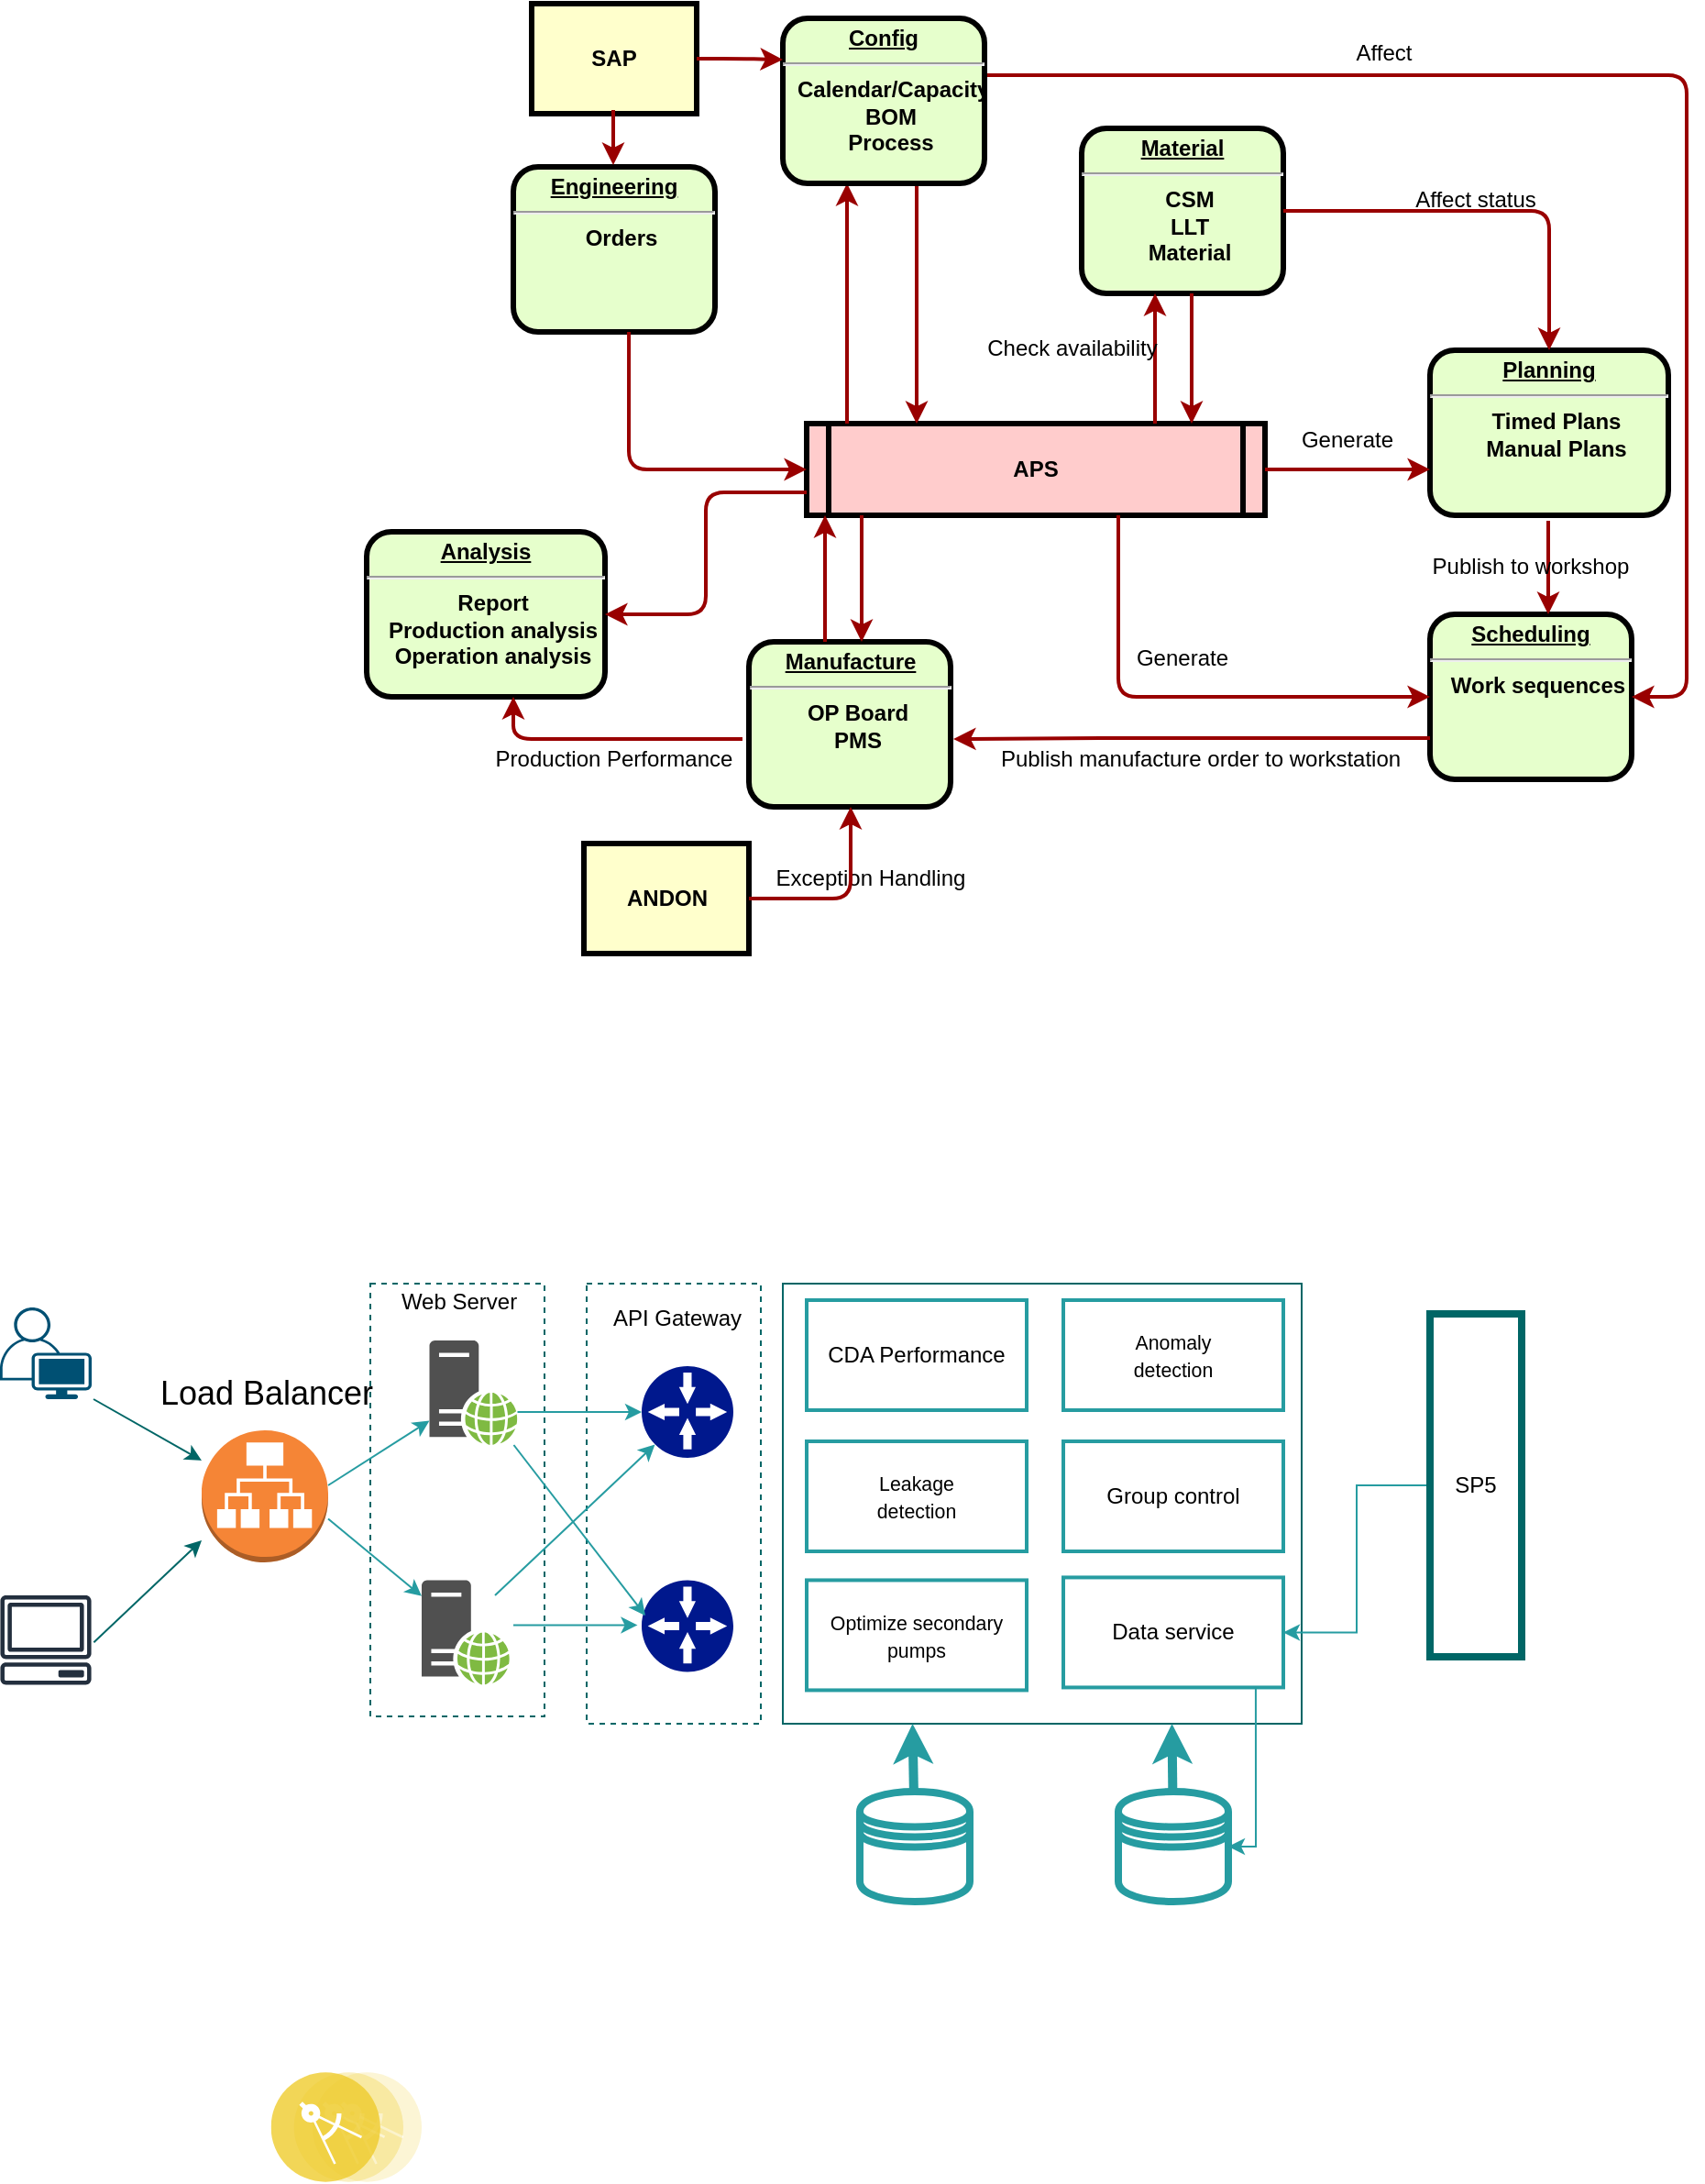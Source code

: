 <mxfile version="14.9.3" type="github">
  <diagram name="Page-1" id="c7558073-3199-34d8-9f00-42111426c3f3">
    <mxGraphModel dx="2248" dy="700" grid="1" gridSize="10" guides="1" tooltips="1" connect="1" arrows="1" fold="1" page="1" pageScale="1" pageWidth="826" pageHeight="1169" background="none" math="0" shadow="0">
      <root>
        <mxCell id="0" />
        <mxCell id="1" parent="0" />
        <mxCell id="UGUOo5JPgVysu9CYfJco-171" value="" style="rounded=0;whiteSpace=wrap;html=1;strokeWidth=1;strokeColor=#006666;dashed=1;" vertex="1" parent="1">
          <mxGeometry x="-18" y="860" width="95" height="236" as="geometry" />
        </mxCell>
        <mxCell id="UGUOo5JPgVysu9CYfJco-170" value="" style="rounded=0;whiteSpace=wrap;html=1;strokeWidth=1;strokeColor=#006666;dashed=1;" vertex="1" parent="1">
          <mxGeometry x="100" y="860" width="95" height="240" as="geometry" />
        </mxCell>
        <mxCell id="UGUOo5JPgVysu9CYfJco-162" value="" style="rounded=0;whiteSpace=wrap;html=1;strokeWidth=1;strokeColor=#006666;" vertex="1" parent="1">
          <mxGeometry x="207" y="860" width="283" height="240" as="geometry" />
        </mxCell>
        <mxCell id="5" value="APS" style="shape=process;whiteSpace=wrap;align=center;verticalAlign=middle;size=0.048;fontStyle=1;strokeWidth=3;fillColor=#FFCCCC" parent="1" vertex="1">
          <mxGeometry x="220" y="391" width="250" height="50" as="geometry" />
        </mxCell>
        <mxCell id="6" value="&lt;p style=&quot;margin: 0px ; margin-top: 4px ; text-align: center ; text-decoration: underline&quot;&gt;&lt;strong&gt;Engineering&lt;br&gt;&lt;/strong&gt;&lt;/p&gt;&lt;hr&gt;&lt;p style=&quot;margin: 0px ; margin-left: 8px&quot;&gt;Orders&lt;br&gt;&lt;/p&gt;" style="verticalAlign=middle;align=center;overflow=fill;fontSize=12;fontFamily=Helvetica;html=1;rounded=1;fontStyle=1;strokeWidth=3;fillColor=#E6FFCC" parent="1" vertex="1">
          <mxGeometry x="60" y="251" width="110" height="90" as="geometry" />
        </mxCell>
        <mxCell id="7" value="&lt;p style=&quot;margin: 0px ; margin-top: 4px ; text-align: center ; text-decoration: underline&quot;&gt;&lt;strong&gt;&lt;strong&gt;Planning&lt;/strong&gt;&lt;br&gt;&lt;/strong&gt;&lt;/p&gt;&lt;hr&gt;&lt;p style=&quot;margin: 0px ; margin-left: 8px&quot;&gt;Timed Plans&lt;br&gt;&lt;/p&gt;&lt;p style=&quot;margin: 0px ; margin-left: 8px&quot;&gt;Manual Plans&lt;br&gt;&lt;/p&gt;" style="verticalAlign=middle;align=center;overflow=fill;fontSize=12;fontFamily=Helvetica;html=1;rounded=1;fontStyle=1;strokeWidth=3;fillColor=#E6FFCC" parent="1" vertex="1">
          <mxGeometry x="560" y="351" width="130" height="90" as="geometry" />
        </mxCell>
        <mxCell id="8" value="&lt;p style=&quot;margin: 0px ; margin-top: 4px ; text-align: center ; text-decoration: underline&quot;&gt;&lt;strong&gt;Material&lt;br&gt;&lt;/strong&gt;&lt;/p&gt;&lt;hr&gt;&lt;p style=&quot;margin: 0px ; margin-left: 8px&quot;&gt;CSM&lt;/p&gt;&lt;p style=&quot;margin: 0px ; margin-left: 8px&quot;&gt;LLT&lt;/p&gt;&lt;p style=&quot;margin: 0px ; margin-left: 8px&quot;&gt;Material&lt;br&gt;&lt;/p&gt;" style="verticalAlign=middle;align=center;overflow=fill;fontSize=12;fontFamily=Helvetica;html=1;rounded=1;fontStyle=1;strokeWidth=3;fillColor=#E6FFCC" parent="1" vertex="1">
          <mxGeometry x="370" y="230" width="110" height="90" as="geometry" />
        </mxCell>
        <mxCell id="10" value="&lt;p style=&quot;margin: 0px ; margin-top: 4px ; text-align: center ; text-decoration: underline&quot;&gt;&lt;strong&gt;&lt;strong&gt;&lt;strong&gt;&lt;strong&gt;Manufacture&lt;/strong&gt;&lt;/strong&gt;&lt;/strong&gt;&lt;br&gt;&lt;/strong&gt;&lt;/p&gt;&lt;hr&gt;&lt;p style=&quot;margin: 0px ; margin-left: 8px&quot;&gt;OP Board&lt;br&gt;&lt;/p&gt;&lt;p style=&quot;margin: 0px ; margin-left: 8px&quot;&gt;PMS&lt;/p&gt;" style="verticalAlign=middle;align=center;overflow=fill;fontSize=12;fontFamily=Helvetica;html=1;rounded=1;fontStyle=1;strokeWidth=3;fillColor=#E6FFCC" parent="1" vertex="1">
          <mxGeometry x="188.5" y="510" width="110" height="90" as="geometry" />
        </mxCell>
        <mxCell id="13" value="ANDON" style="whiteSpace=wrap;align=center;verticalAlign=middle;fontStyle=1;strokeWidth=3;fillColor=#FFFFCC" parent="1" vertex="1">
          <mxGeometry x="98.5" y="620" width="90" height="60" as="geometry" />
        </mxCell>
        <mxCell id="11" value="&lt;p style=&quot;margin: 0px ; margin-top: 4px ; text-align: center ; text-decoration: underline&quot;&gt;&lt;strong&gt;Scheduling&lt;br&gt;&lt;/strong&gt;&lt;/p&gt;&lt;hr&gt;&lt;p style=&quot;margin: 0px ; margin-left: 8px&quot;&gt;Work sequences&lt;br&gt;&lt;/p&gt;&lt;p style=&quot;margin: 0px ; margin-left: 8px&quot;&gt;&lt;br&gt;&lt;/p&gt;" style="verticalAlign=middle;align=center;overflow=fill;fontSize=12;fontFamily=Helvetica;html=1;rounded=1;fontStyle=1;strokeWidth=3;fillColor=#E6FFCC" parent="1" vertex="1">
          <mxGeometry x="560" y="495" width="110" height="90" as="geometry" />
        </mxCell>
        <mxCell id="55" value="" style="edgeStyle=elbowEdgeStyle;elbow=horizontal;strokeColor=#990000;strokeWidth=2" parent="1" edge="1">
          <mxGeometry width="100" height="100" relative="1" as="geometry">
            <mxPoint x="242" y="391" as="sourcePoint" />
            <mxPoint x="242" y="260" as="targetPoint" />
            <Array as="points">
              <mxPoint x="242" y="370" />
            </Array>
          </mxGeometry>
        </mxCell>
        <mxCell id="56" value="" style="edgeStyle=elbowEdgeStyle;elbow=horizontal;strokeColor=#990000;strokeWidth=2" parent="1" source="2" target="5" edge="1">
          <mxGeometry width="100" height="100" relative="1" as="geometry">
            <mxPoint x="50" y="500" as="sourcePoint" />
            <mxPoint x="150" y="400" as="targetPoint" />
            <Array as="points">
              <mxPoint x="280" y="360" />
            </Array>
          </mxGeometry>
        </mxCell>
        <mxCell id="58" value="" style="edgeStyle=elbowEdgeStyle;elbow=horizontal;strokeColor=#990000;strokeWidth=2;entryX=0;entryY=0.5;entryDx=0;entryDy=0;exitX=0.573;exitY=1;exitDx=0;exitDy=0;exitPerimeter=0;" parent="1" source="6" target="5" edge="1">
          <mxGeometry width="100" height="100" relative="1" as="geometry">
            <mxPoint x="90" y="390" as="sourcePoint" />
            <mxPoint x="115" y="340" as="targetPoint" />
            <Array as="points">
              <mxPoint x="123" y="400" />
              <mxPoint x="115" y="390" />
            </Array>
          </mxGeometry>
        </mxCell>
        <mxCell id="72" value="" style="edgeStyle=elbowEdgeStyle;elbow=vertical;strokeColor=#990000;strokeWidth=2" parent="1" source="5" target="7" edge="1">
          <mxGeometry width="100" height="100" relative="1" as="geometry">
            <mxPoint x="500" y="500" as="sourcePoint" />
            <mxPoint x="600" y="400" as="targetPoint" />
            <Array as="points">
              <mxPoint x="650" y="410" />
            </Array>
          </mxGeometry>
        </mxCell>
        <mxCell id="74" value="Affect" style="text;spacingTop=-5;align=center" parent="1" vertex="1">
          <mxGeometry x="520" y="180.0" width="30" height="20" as="geometry" />
        </mxCell>
        <mxCell id="84" value="Exception Handling" style="text;spacingTop=-5;align=center" parent="1" vertex="1">
          <mxGeometry x="240.0" y="630.0" width="30" height="20" as="geometry" />
        </mxCell>
        <mxCell id="85" value="" style="edgeStyle=elbowEdgeStyle;elbow=horizontal;strokeColor=#990000;strokeWidth=2;entryX=0.5;entryY=1;entryDx=0;entryDy=0;exitX=1;exitY=0.5;exitDx=0;exitDy=0;" parent="1" source="13" target="10" edge="1">
          <mxGeometry width="100" height="100" relative="1" as="geometry">
            <mxPoint x="380" y="670" as="sourcePoint" />
            <mxPoint x="244" y="610" as="targetPoint" />
            <Array as="points">
              <mxPoint x="244" y="630" />
            </Array>
          </mxGeometry>
        </mxCell>
        <mxCell id="88" value="" style="edgeStyle=elbowEdgeStyle;elbow=horizontal;strokeColor=#990000;strokeWidth=2" parent="1" source="5" target="11" edge="1">
          <mxGeometry width="100" height="100" relative="1" as="geometry">
            <mxPoint x="50" y="500" as="sourcePoint" />
            <mxPoint x="380" y="570" as="targetPoint" />
            <Array as="points">
              <mxPoint x="390" y="470" />
            </Array>
          </mxGeometry>
        </mxCell>
        <mxCell id="89" value="" style="edgeStyle=elbowEdgeStyle;elbow=horizontal;strokeColor=#990000;strokeWidth=2;entryX=1;entryY=0.5;entryDx=0;entryDy=0;startArrow=none;exitX=0.991;exitY=0.344;exitDx=0;exitDy=0;exitPerimeter=0;" parent="1" source="2" target="11" edge="1">
          <mxGeometry width="100" height="100" relative="1" as="geometry">
            <mxPoint x="430" y="200" as="sourcePoint" />
            <mxPoint x="280" y="190" as="targetPoint" />
            <Array as="points">
              <mxPoint x="700" y="380" />
              <mxPoint x="410" y="200" />
              <mxPoint x="720" y="520" />
              <mxPoint x="590" y="220" />
              <mxPoint x="740" y="360" />
              <mxPoint x="450" y="210" />
              <mxPoint x="410" y="470" />
            </Array>
          </mxGeometry>
        </mxCell>
        <mxCell id="92" value="" style="edgeStyle=elbowEdgeStyle;elbow=horizontal;strokeColor=#990000;strokeWidth=2" parent="1" source="5" target="10" edge="1">
          <mxGeometry width="100" height="100" relative="1" as="geometry">
            <mxPoint x="30.0" y="500" as="sourcePoint" />
            <mxPoint x="130.0" y="400" as="targetPoint" />
            <Array as="points">
              <mxPoint x="250" y="470" />
            </Array>
          </mxGeometry>
        </mxCell>
        <mxCell id="93" value="" style="edgeStyle=elbowEdgeStyle;elbow=horizontal;strokeColor=#990000;strokeWidth=2" parent="1" source="10" target="5" edge="1">
          <mxGeometry width="100" height="100" relative="1" as="geometry">
            <mxPoint x="40" y="510" as="sourcePoint" />
            <mxPoint x="140" y="410" as="targetPoint" />
            <Array as="points">
              <mxPoint x="230" y="470" />
            </Array>
          </mxGeometry>
        </mxCell>
        <mxCell id="UGUOo5JPgVysu9CYfJco-96" value="" style="edgeStyle=elbowEdgeStyle;elbow=horizontal;strokeColor=#990000;strokeWidth=2" edge="1" parent="1">
          <mxGeometry width="100" height="100" relative="1" as="geometry">
            <mxPoint x="410" y="391" as="sourcePoint" />
            <mxPoint x="410" y="320" as="targetPoint" />
            <Array as="points">
              <mxPoint x="410" y="370" />
            </Array>
          </mxGeometry>
        </mxCell>
        <mxCell id="UGUOo5JPgVysu9CYfJco-97" value="" style="edgeStyle=elbowEdgeStyle;elbow=horizontal;strokeColor=#990000;strokeWidth=2" edge="1" parent="1">
          <mxGeometry width="100" height="100" relative="1" as="geometry">
            <mxPoint x="430" y="320" as="sourcePoint" />
            <mxPoint x="430" y="391" as="targetPoint" />
            <Array as="points">
              <mxPoint x="430" y="360" />
            </Array>
          </mxGeometry>
        </mxCell>
        <mxCell id="2" value="&lt;p style=&quot;margin: 0px ; margin-top: 4px ; text-align: center ; text-decoration: underline&quot;&gt;&lt;strong&gt;Config&lt;br&gt;&lt;/strong&gt;&lt;/p&gt;&lt;hr&gt;&lt;p style=&quot;margin: 0px ; margin-left: 8px&quot;&gt;Calendar/Capacity&lt;/p&gt;&lt;p style=&quot;margin: 0px ; margin-left: 8px&quot;&gt;BOM&lt;/p&gt;&lt;p style=&quot;margin: 0px ; margin-left: 8px&quot;&gt;Process&lt;br&gt;&lt;/p&gt;" style="verticalAlign=middle;align=center;overflow=fill;fontSize=12;fontFamily=Helvetica;html=1;rounded=1;fontStyle=1;strokeWidth=3;fillColor=#E6FFCC" parent="1" vertex="1">
          <mxGeometry x="207" y="170" width="110" height="90" as="geometry" />
        </mxCell>
        <mxCell id="UGUOo5JPgVysu9CYfJco-103" value="" style="edgeStyle=elbowEdgeStyle;elbow=horizontal;strokeColor=#990000;strokeWidth=2;exitX=0;exitY=0.75;exitDx=0;exitDy=0;" edge="1" parent="1" source="11">
          <mxGeometry width="100" height="100" relative="1" as="geometry">
            <mxPoint x="290" y="270" as="sourcePoint" />
            <mxPoint x="300" y="563" as="targetPoint" />
            <Array as="points">
              <mxPoint x="390" y="580" />
            </Array>
          </mxGeometry>
        </mxCell>
        <mxCell id="UGUOo5JPgVysu9CYfJco-104" value="&lt;p style=&quot;margin: 0px ; margin-top: 4px ; text-align: center ; text-decoration: underline&quot;&gt;&lt;strong&gt;&lt;strong&gt;&lt;strong&gt;&lt;strong&gt;Analysis&lt;/strong&gt;&lt;/strong&gt;&lt;/strong&gt;&lt;br&gt;&lt;/strong&gt;&lt;/p&gt;&lt;hr&gt;&lt;p style=&quot;margin: 0px ; margin-left: 8px&quot;&gt;Report&lt;br&gt;&lt;/p&gt;&lt;p style=&quot;margin: 0px ; margin-left: 8px&quot;&gt;Production analysis&lt;br&gt;&lt;/p&gt;&lt;p style=&quot;margin: 0px ; margin-left: 8px&quot;&gt;Operation analysis&lt;br&gt;&lt;/p&gt;" style="verticalAlign=middle;align=center;overflow=fill;fontSize=12;fontFamily=Helvetica;html=1;rounded=1;fontStyle=1;strokeWidth=3;fillColor=#E6FFCC" vertex="1" parent="1">
          <mxGeometry x="-20" y="450" width="130" height="90" as="geometry" />
        </mxCell>
        <mxCell id="UGUOo5JPgVysu9CYfJco-105" value="" style="edgeStyle=elbowEdgeStyle;elbow=horizontal;strokeColor=#990000;strokeWidth=2;exitX=0;exitY=0.75;exitDx=0;exitDy=0;entryX=1;entryY=0.5;entryDx=0;entryDy=0;" edge="1" parent="1" source="5" target="UGUOo5JPgVysu9CYfJco-104">
          <mxGeometry width="100" height="100" relative="1" as="geometry">
            <mxPoint x="230" y="430" as="sourcePoint" />
            <mxPoint x="125" y="350" as="targetPoint" />
            <Array as="points" />
          </mxGeometry>
        </mxCell>
        <mxCell id="UGUOo5JPgVysu9CYfJco-106" value="" style="edgeStyle=elbowEdgeStyle;elbow=horizontal;strokeColor=#990000;strokeWidth=2;exitX=-0.032;exitY=0.589;exitDx=0;exitDy=0;exitPerimeter=0;" edge="1" parent="1" source="10">
          <mxGeometry width="100" height="100" relative="1" as="geometry">
            <mxPoint x="230" y="438.5" as="sourcePoint" />
            <mxPoint x="60" y="540" as="targetPoint" />
            <Array as="points">
              <mxPoint x="60" y="580" />
            </Array>
          </mxGeometry>
        </mxCell>
        <mxCell id="UGUOo5JPgVysu9CYfJco-107" value="Production Performance" style="text;spacingTop=-5;align=center" vertex="1" parent="1">
          <mxGeometry x="100.0" y="565.0" width="30" height="20" as="geometry" />
        </mxCell>
        <mxCell id="UGUOo5JPgVysu9CYfJco-108" value="SAP" style="whiteSpace=wrap;align=center;verticalAlign=middle;fontStyle=1;strokeWidth=3;fillColor=#FFFFCC" vertex="1" parent="1">
          <mxGeometry x="70.0" y="162" width="90" height="60" as="geometry" />
        </mxCell>
        <mxCell id="UGUOo5JPgVysu9CYfJco-109" value="" style="edgeStyle=elbowEdgeStyle;elbow=horizontal;strokeColor=#990000;strokeWidth=2" edge="1" parent="1">
          <mxGeometry width="100" height="100" relative="1" as="geometry">
            <mxPoint x="114.5" y="220" as="sourcePoint" />
            <mxPoint x="115" y="250" as="targetPoint" />
            <Array as="points">
              <mxPoint x="114.5" y="320" />
            </Array>
          </mxGeometry>
        </mxCell>
        <mxCell id="UGUOo5JPgVysu9CYfJco-110" value="" style="edgeStyle=elbowEdgeStyle;elbow=horizontal;strokeColor=#990000;strokeWidth=2;exitX=1;exitY=0.5;exitDx=0;exitDy=0;entryX=0;entryY=0.25;entryDx=0;entryDy=0;" edge="1" parent="1" source="UGUOo5JPgVysu9CYfJco-108" target="2">
          <mxGeometry width="100" height="100" relative="1" as="geometry">
            <mxPoint x="420" y="401" as="sourcePoint" />
            <mxPoint x="420" y="330" as="targetPoint" />
            <Array as="points" />
          </mxGeometry>
        </mxCell>
        <mxCell id="UGUOo5JPgVysu9CYfJco-112" value="" style="edgeStyle=elbowEdgeStyle;elbow=horizontal;strokeColor=#990000;strokeWidth=2;" edge="1" parent="1">
          <mxGeometry width="100" height="100" relative="1" as="geometry">
            <mxPoint x="624.5" y="444" as="sourcePoint" />
            <mxPoint x="624.5" y="495" as="targetPoint" />
            <Array as="points">
              <mxPoint x="624.5" y="485" />
            </Array>
          </mxGeometry>
        </mxCell>
        <mxCell id="UGUOo5JPgVysu9CYfJco-114" value="" style="edgeStyle=elbowEdgeStyle;elbow=horizontal;strokeColor=#990000;strokeWidth=2;exitX=1;exitY=0.5;exitDx=0;exitDy=0;entryX=0.5;entryY=0;entryDx=0;entryDy=0;" edge="1" parent="1" source="8" target="7">
          <mxGeometry width="100" height="100" relative="1" as="geometry">
            <mxPoint x="570" y="270" as="sourcePoint" />
            <mxPoint x="570" y="341" as="targetPoint" />
            <Array as="points">
              <mxPoint x="625" y="310" />
            </Array>
          </mxGeometry>
        </mxCell>
        <mxCell id="UGUOo5JPgVysu9CYfJco-115" value="Affect status" style="text;spacingTop=-5;align=center" vertex="1" parent="1">
          <mxGeometry x="550" y="260" width="70" height="20" as="geometry" />
        </mxCell>
        <mxCell id="UGUOo5JPgVysu9CYfJco-117" value="Publish manufacture order to workstation" style="text;spacingTop=-5;align=center" vertex="1" parent="1">
          <mxGeometry x="400" y="565" width="70" height="20" as="geometry" />
        </mxCell>
        <mxCell id="UGUOo5JPgVysu9CYfJco-118" value="Generate" style="text;spacingTop=-5;align=center" vertex="1" parent="1">
          <mxGeometry x="480" y="391" width="70" height="20" as="geometry" />
        </mxCell>
        <mxCell id="UGUOo5JPgVysu9CYfJco-119" value="Generate" style="text;spacingTop=-5;align=center" vertex="1" parent="1">
          <mxGeometry x="390" y="510" width="70" height="20" as="geometry" />
        </mxCell>
        <mxCell id="UGUOo5JPgVysu9CYfJco-120" value="Publish to workshop" style="text;spacingTop=-5;align=center" vertex="1" parent="1">
          <mxGeometry x="580" y="460" width="70" height="20" as="geometry" />
        </mxCell>
        <mxCell id="UGUOo5JPgVysu9CYfJco-121" value="Check availability" style="text;spacingTop=-5;align=center" vertex="1" parent="1">
          <mxGeometry x="330" y="341" width="70" height="20" as="geometry" />
        </mxCell>
        <mxCell id="UGUOo5JPgVysu9CYfJco-123" value="" style="outlineConnect=0;fontColor=#232F3E;gradientColor=none;fillColor=#232F3E;strokeColor=none;dashed=0;verticalLabelPosition=bottom;verticalAlign=top;align=center;html=1;fontSize=12;fontStyle=0;aspect=fixed;pointerEvents=1;shape=mxgraph.aws4.client;" vertex="1" parent="1">
          <mxGeometry x="-220" y="1030" width="50" height="48.72" as="geometry" />
        </mxCell>
        <mxCell id="UGUOo5JPgVysu9CYfJco-124" value="" style="points=[[0.35,0,0],[0.98,0.51,0],[1,0.71,0],[0.67,1,0],[0,0.795,0],[0,0.65,0]];verticalLabelPosition=bottom;html=1;verticalAlign=top;aspect=fixed;align=center;pointerEvents=1;shape=mxgraph.cisco19.user;fillColor=#005073;strokeColor=none;" vertex="1" parent="1">
          <mxGeometry x="-220" y="873" width="50" height="50" as="geometry" />
        </mxCell>
        <mxCell id="UGUOo5JPgVysu9CYfJco-125" value="" style="shape=image;html=1;verticalAlign=top;verticalLabelPosition=bottom;labelBackgroundColor=#ffffff;imageAspect=0;aspect=fixed;image=https://cdn4.iconfinder.com/data/icons/logos-brands-5/24/nginx-128.png" vertex="1" parent="1">
          <mxGeometry x="10" y="1100" width="48" height="48" as="geometry" />
        </mxCell>
        <mxCell id="UGUOo5JPgVysu9CYfJco-129" value="" style="aspect=fixed;pointerEvents=1;shadow=0;dashed=0;html=1;strokeColor=none;labelPosition=center;verticalLabelPosition=bottom;verticalAlign=top;align=center;fillColor=#00188D;shape=mxgraph.mscae.enterprise.gateway" vertex="1" parent="1">
          <mxGeometry x="130" y="905" width="50" height="50" as="geometry" />
        </mxCell>
        <mxCell id="UGUOo5JPgVysu9CYfJco-130" value="" style="outlineConnect=0;dashed=0;verticalLabelPosition=bottom;verticalAlign=top;align=center;html=1;shape=mxgraph.aws3.application_load_balancer;fillColor=#F58536;gradientColor=none;" vertex="1" parent="1">
          <mxGeometry x="-110" y="940" width="69" height="72" as="geometry" />
        </mxCell>
        <mxCell id="UGUOo5JPgVysu9CYfJco-132" value="" style="pointerEvents=1;shadow=0;dashed=0;html=1;strokeColor=none;fillColor=#505050;labelPosition=center;verticalLabelPosition=bottom;verticalAlign=top;outlineConnect=0;align=center;shape=mxgraph.office.servers.web_server_green;" vertex="1" parent="1">
          <mxGeometry x="14.25" y="891" width="48" height="57" as="geometry" />
        </mxCell>
        <mxCell id="UGUOo5JPgVysu9CYfJco-133" value="" style="pointerEvents=1;shadow=0;dashed=0;html=1;strokeColor=none;fillColor=#505050;labelPosition=center;verticalLabelPosition=bottom;verticalAlign=top;outlineConnect=0;align=center;shape=mxgraph.office.servers.web_server_green;" vertex="1" parent="1">
          <mxGeometry x="10" y="1021.72" width="48" height="57" as="geometry" />
        </mxCell>
        <mxCell id="UGUOo5JPgVysu9CYfJco-135" value="" style="aspect=fixed;perimeter=ellipsePerimeter;html=1;align=center;shadow=0;dashed=0;fontColor=#4277BB;labelBackgroundColor=#ffffff;fontSize=12;spacingTop=3;image;image=img/lib/ibm/applications/microservice.svg;" vertex="1" parent="1">
          <mxGeometry x="-72.2" y="1290" width="82.2" height="60" as="geometry" />
        </mxCell>
        <mxCell id="UGUOo5JPgVysu9CYfJco-136" value="" style="endArrow=classic;html=1;exitX=1.02;exitY=1;exitDx=0;exitDy=0;exitPerimeter=0;strokeColor=#006666;" edge="1" parent="1" source="UGUOo5JPgVysu9CYfJco-124" target="UGUOo5JPgVysu9CYfJco-130">
          <mxGeometry width="50" height="50" relative="1" as="geometry">
            <mxPoint x="330" y="970" as="sourcePoint" />
            <mxPoint x="380" y="920" as="targetPoint" />
          </mxGeometry>
        </mxCell>
        <mxCell id="UGUOo5JPgVysu9CYfJco-138" value="" style="endArrow=classic;html=1;exitX=1.028;exitY=0.526;exitDx=0;exitDy=0;exitPerimeter=0;strokeColor=#006666;" edge="1" parent="1" source="UGUOo5JPgVysu9CYfJco-123">
          <mxGeometry width="50" height="50" relative="1" as="geometry">
            <mxPoint x="330" y="980" as="sourcePoint" />
            <mxPoint x="-110" y="1000" as="targetPoint" />
          </mxGeometry>
        </mxCell>
        <mxCell id="UGUOo5JPgVysu9CYfJco-139" value="&lt;font style=&quot;font-size: 18px&quot;&gt;Load Balancer&lt;/font&gt;" style="text;html=1;resizable=0;autosize=1;align=center;verticalAlign=middle;points=[];fillColor=none;strokeColor=none;rounded=0;strokeWidth=4;" vertex="1" parent="1">
          <mxGeometry x="-140.5" y="910" width="130" height="20" as="geometry" />
        </mxCell>
        <mxCell id="UGUOo5JPgVysu9CYfJco-140" value="" style="endArrow=classic;html=1;exitX=1.02;exitY=1;exitDx=0;exitDy=0;exitPerimeter=0;strokeColor=#269CA1;" edge="1" parent="1" target="UGUOo5JPgVysu9CYfJco-132">
          <mxGeometry width="50" height="50" relative="1" as="geometry">
            <mxPoint x="-41" y="970" as="sourcePoint" />
            <mxPoint x="18" y="1003.444" as="targetPoint" />
          </mxGeometry>
        </mxCell>
        <mxCell id="UGUOo5JPgVysu9CYfJco-141" value="" style="endArrow=classic;html=1;exitX=1.02;exitY=1;exitDx=0;exitDy=0;exitPerimeter=0;strokeColor=#269CA1;" edge="1" parent="1" target="UGUOo5JPgVysu9CYfJco-133">
          <mxGeometry width="50" height="50" relative="1" as="geometry">
            <mxPoint x="-41" y="988.28" as="sourcePoint" />
            <mxPoint x="10" y="1022" as="targetPoint" />
          </mxGeometry>
        </mxCell>
        <mxCell id="UGUOo5JPgVysu9CYfJco-142" value="Web Server" style="text;html=1;resizable=0;autosize=1;align=center;verticalAlign=middle;points=[];fillColor=none;strokeColor=none;rounded=0;strokeWidth=4;" vertex="1" parent="1">
          <mxGeometry x="-10" y="860" width="80" height="20" as="geometry" />
        </mxCell>
        <mxCell id="UGUOo5JPgVysu9CYfJco-143" value="" style="aspect=fixed;pointerEvents=1;shadow=0;dashed=0;html=1;strokeColor=none;labelPosition=center;verticalLabelPosition=bottom;verticalAlign=top;align=center;fillColor=#00188D;shape=mxgraph.mscae.enterprise.gateway" vertex="1" parent="1">
          <mxGeometry x="130" y="1021.72" width="50" height="50" as="geometry" />
        </mxCell>
        <mxCell id="UGUOo5JPgVysu9CYfJco-144" value="" style="endArrow=classic;html=1;exitX=1.02;exitY=1;exitDx=0;exitDy=0;exitPerimeter=0;entryX=0;entryY=0.5;entryDx=0;entryDy=0;entryPerimeter=0;strokeColor=#269CA1;" edge="1" parent="1" target="UGUOo5JPgVysu9CYfJco-129">
          <mxGeometry width="50" height="50" relative="1" as="geometry">
            <mxPoint x="62.25" y="930" as="sourcePoint" />
            <mxPoint x="117.5" y="894.793" as="targetPoint" />
          </mxGeometry>
        </mxCell>
        <mxCell id="UGUOo5JPgVysu9CYfJco-145" value="" style="endArrow=classic;html=1;entryX=0.04;entryY=0.386;entryDx=0;entryDy=0;entryPerimeter=0;strokeColor=#269CA1;" edge="1" parent="1" source="UGUOo5JPgVysu9CYfJco-132" target="UGUOo5JPgVysu9CYfJco-143">
          <mxGeometry width="50" height="50" relative="1" as="geometry">
            <mxPoint x="72.25" y="940" as="sourcePoint" />
            <mxPoint x="140" y="940" as="targetPoint" />
          </mxGeometry>
        </mxCell>
        <mxCell id="UGUOo5JPgVysu9CYfJco-146" value="" style="endArrow=classic;html=1;entryX=0.145;entryY=0.855;entryDx=0;entryDy=0;entryPerimeter=0;strokeColor=#269CA1;" edge="1" parent="1" target="UGUOo5JPgVysu9CYfJco-129">
          <mxGeometry width="50" height="50" relative="1" as="geometry">
            <mxPoint x="50" y="1030" as="sourcePoint" />
            <mxPoint x="150" y="950" as="targetPoint" />
          </mxGeometry>
        </mxCell>
        <mxCell id="UGUOo5JPgVysu9CYfJco-147" value="" style="endArrow=classic;html=1;exitX=1.02;exitY=1;exitDx=0;exitDy=0;exitPerimeter=0;entryX=0;entryY=0.5;entryDx=0;entryDy=0;entryPerimeter=0;strokeColor=#269CA1;" edge="1" parent="1">
          <mxGeometry width="50" height="50" relative="1" as="geometry">
            <mxPoint x="60" y="1046.22" as="sourcePoint" />
            <mxPoint x="127.75" y="1046.22" as="targetPoint" />
          </mxGeometry>
        </mxCell>
        <mxCell id="UGUOo5JPgVysu9CYfJco-148" value="API Gateway" style="text;html=1;resizable=0;autosize=1;align=center;verticalAlign=middle;points=[];fillColor=none;strokeColor=none;rounded=0;strokeWidth=4;" vertex="1" parent="1">
          <mxGeometry x="108.5" y="869" width="80" height="20" as="geometry" />
        </mxCell>
        <mxCell id="UGUOo5JPgVysu9CYfJco-152" value="CDA Performance" style="rounded=0;whiteSpace=wrap;html=1;strokeWidth=2;strokeColor=#269CA1;" vertex="1" parent="1">
          <mxGeometry x="220" y="869" width="120" height="60" as="geometry" />
        </mxCell>
        <mxCell id="UGUOo5JPgVysu9CYfJco-153" value="&lt;font face=&quot;Helvetica&quot;&gt;&lt;span style=&quot;font-size: 8pt ; color: black&quot;&gt;Leakage&lt;br&gt;detection&lt;/span&gt;&lt;/font&gt;" style="rounded=0;whiteSpace=wrap;html=1;strokeWidth=2;strokeColor=#269CA1;" vertex="1" parent="1">
          <mxGeometry x="220" y="946" width="120" height="60" as="geometry" />
        </mxCell>
        <mxCell id="UGUOo5JPgVysu9CYfJco-154" value="&lt;span style=&quot;font-size: 8pt ; font-family: &amp;#34;arial&amp;#34;&quot;&gt;Optimize&lt;/span&gt;&lt;span style=&quot;font-size: 8pt ; font-family: &amp;#34;arial&amp;#34;&quot;&gt; secondary pumps&lt;/span&gt;" style="rounded=0;whiteSpace=wrap;html=1;strokeWidth=2;strokeColor=#269CA1;" vertex="1" parent="1">
          <mxGeometry x="220" y="1021.72" width="120" height="60" as="geometry" />
        </mxCell>
        <mxCell id="UGUOo5JPgVysu9CYfJco-155" value="Group control" style="rounded=0;whiteSpace=wrap;html=1;strokeWidth=2;strokeColor=#269CA1;" vertex="1" parent="1">
          <mxGeometry x="360" y="946" width="120" height="60" as="geometry" />
        </mxCell>
        <mxCell id="UGUOo5JPgVysu9CYfJco-156" value="&lt;font face=&quot;Helvetica&quot;&gt;&lt;span style=&quot;font-size: 8pt ; color: black&quot;&gt;Anomaly&lt;br&gt;detection&lt;/span&gt;&lt;/font&gt;" style="rounded=0;whiteSpace=wrap;html=1;strokeWidth=2;strokeColor=#269CA1;" vertex="1" parent="1">
          <mxGeometry x="360" y="869" width="120" height="60" as="geometry" />
        </mxCell>
        <mxCell id="UGUOo5JPgVysu9CYfJco-157" value="" style="shape=datastore;whiteSpace=wrap;html=1;strokeWidth=4;strokeColor=#269CA1;" vertex="1" parent="1">
          <mxGeometry x="390" y="1137" width="60" height="60" as="geometry" />
        </mxCell>
        <mxCell id="UGUOo5JPgVysu9CYfJco-158" value="" style="shape=datastore;whiteSpace=wrap;html=1;strokeWidth=4;strokeColor=#269CA1;" vertex="1" parent="1">
          <mxGeometry x="249" y="1137" width="60" height="60" as="geometry" />
        </mxCell>
        <mxCell id="UGUOo5JPgVysu9CYfJco-159" value="Data service" style="rounded=0;whiteSpace=wrap;html=1;strokeWidth=2;strokeColor=#269CA1;" vertex="1" parent="1">
          <mxGeometry x="360" y="1020.22" width="120" height="60" as="geometry" />
        </mxCell>
        <mxCell id="UGUOo5JPgVysu9CYfJco-168" style="edgeStyle=orthogonalEdgeStyle;rounded=0;orthogonalLoop=1;jettySize=auto;html=1;exitX=0;exitY=0.5;exitDx=0;exitDy=0;strokeWidth=1;strokeColor=#269CA1;" edge="1" parent="1" source="UGUOo5JPgVysu9CYfJco-160" target="UGUOo5JPgVysu9CYfJco-159">
          <mxGeometry relative="1" as="geometry" />
        </mxCell>
        <mxCell id="UGUOo5JPgVysu9CYfJco-160" value="SP5" style="rounded=0;whiteSpace=wrap;html=1;strokeWidth=4;strokeColor=#006666;" vertex="1" parent="1">
          <mxGeometry x="560" y="876.5" width="50" height="187" as="geometry" />
        </mxCell>
        <mxCell id="UGUOo5JPgVysu9CYfJco-165" value="" style="endArrow=classic;html=1;entryX=0.25;entryY=1;entryDx=0;entryDy=0;strokeColor=#269CA1;strokeWidth=5;" edge="1" parent="1" source="UGUOo5JPgVysu9CYfJco-158" target="UGUOo5JPgVysu9CYfJco-162">
          <mxGeometry width="50" height="50" relative="1" as="geometry">
            <mxPoint x="292.25" y="1180" as="sourcePoint" />
            <mxPoint x="360" y="1180" as="targetPoint" />
          </mxGeometry>
        </mxCell>
        <mxCell id="UGUOo5JPgVysu9CYfJco-166" value="" style="endArrow=classic;html=1;entryX=0.75;entryY=1;entryDx=0;entryDy=0;strokeColor=#269CA1;strokeWidth=5;" edge="1" parent="1" source="UGUOo5JPgVysu9CYfJco-157" target="UGUOo5JPgVysu9CYfJco-162">
          <mxGeometry width="50" height="50" relative="1" as="geometry">
            <mxPoint x="288.44" y="1147" as="sourcePoint" />
            <mxPoint x="287.75" y="1110" as="targetPoint" />
          </mxGeometry>
        </mxCell>
        <mxCell id="UGUOo5JPgVysu9CYfJco-169" style="edgeStyle=orthogonalEdgeStyle;rounded=0;orthogonalLoop=1;jettySize=auto;html=1;exitX=0.833;exitY=0.996;exitDx=0;exitDy=0;strokeWidth=1;strokeColor=#269CA1;exitPerimeter=0;" edge="1" parent="1" target="UGUOo5JPgVysu9CYfJco-157">
          <mxGeometry relative="1" as="geometry">
            <mxPoint x="464.96" y="1079.98" as="sourcePoint" />
            <mxPoint x="455" y="1167" as="targetPoint" />
            <Array as="points">
              <mxPoint x="465" y="1167" />
            </Array>
          </mxGeometry>
        </mxCell>
      </root>
    </mxGraphModel>
  </diagram>
</mxfile>
